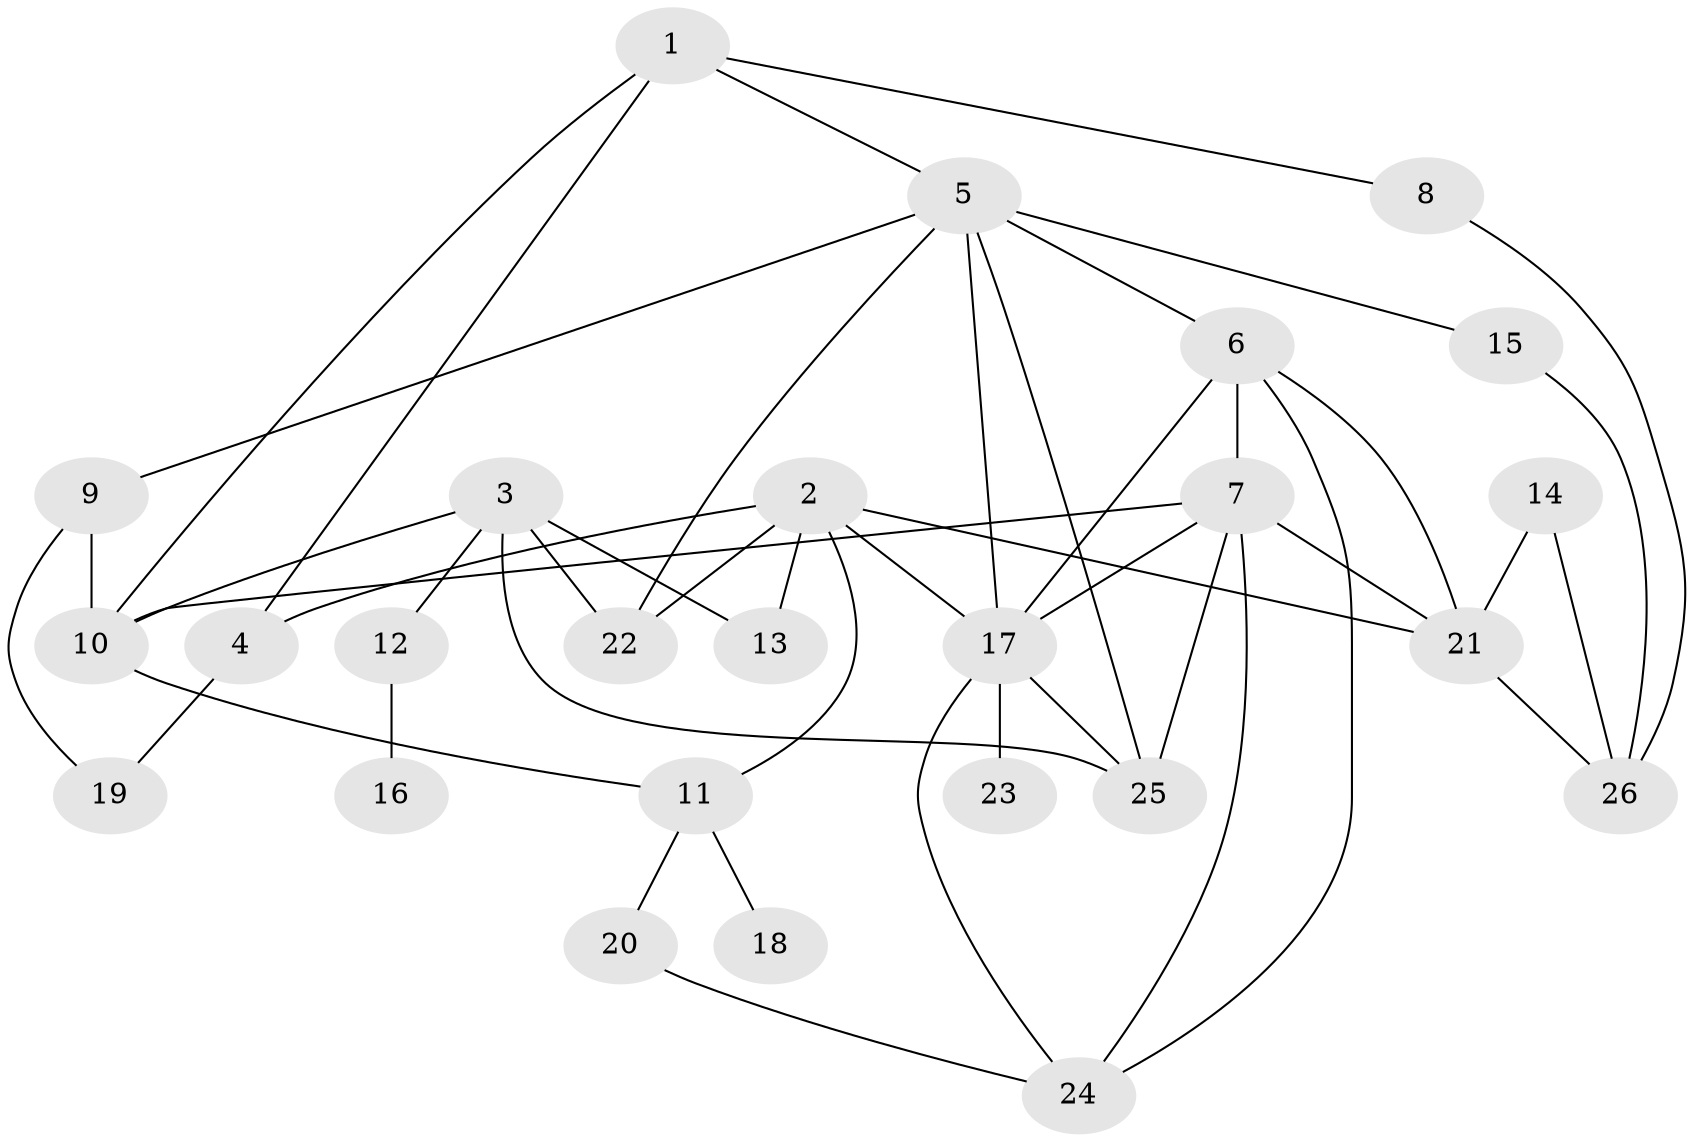 // original degree distribution, {6: 0.019230769230769232, 4: 0.1346153846153846, 3: 0.28846153846153844, 5: 0.09615384615384616, 2: 0.2692307692307692, 1: 0.17307692307692307, 7: 0.019230769230769232}
// Generated by graph-tools (version 1.1) at 2025/01/03/09/25 03:01:00]
// undirected, 26 vertices, 46 edges
graph export_dot {
graph [start="1"]
  node [color=gray90,style=filled];
  1;
  2;
  3;
  4;
  5;
  6;
  7;
  8;
  9;
  10;
  11;
  12;
  13;
  14;
  15;
  16;
  17;
  18;
  19;
  20;
  21;
  22;
  23;
  24;
  25;
  26;
  1 -- 4 [weight=1.0];
  1 -- 5 [weight=1.0];
  1 -- 8 [weight=1.0];
  1 -- 10 [weight=1.0];
  2 -- 4 [weight=1.0];
  2 -- 11 [weight=1.0];
  2 -- 13 [weight=1.0];
  2 -- 17 [weight=1.0];
  2 -- 21 [weight=1.0];
  2 -- 22 [weight=1.0];
  3 -- 10 [weight=1.0];
  3 -- 12 [weight=1.0];
  3 -- 13 [weight=1.0];
  3 -- 22 [weight=1.0];
  3 -- 25 [weight=1.0];
  4 -- 19 [weight=1.0];
  5 -- 6 [weight=1.0];
  5 -- 9 [weight=1.0];
  5 -- 15 [weight=1.0];
  5 -- 17 [weight=1.0];
  5 -- 22 [weight=1.0];
  5 -- 25 [weight=1.0];
  6 -- 7 [weight=1.0];
  6 -- 17 [weight=1.0];
  6 -- 21 [weight=1.0];
  6 -- 24 [weight=1.0];
  7 -- 10 [weight=1.0];
  7 -- 17 [weight=1.0];
  7 -- 21 [weight=2.0];
  7 -- 24 [weight=1.0];
  7 -- 25 [weight=1.0];
  8 -- 26 [weight=1.0];
  9 -- 10 [weight=1.0];
  9 -- 19 [weight=1.0];
  10 -- 11 [weight=1.0];
  11 -- 18 [weight=1.0];
  11 -- 20 [weight=1.0];
  12 -- 16 [weight=1.0];
  14 -- 21 [weight=1.0];
  14 -- 26 [weight=1.0];
  15 -- 26 [weight=1.0];
  17 -- 23 [weight=2.0];
  17 -- 24 [weight=1.0];
  17 -- 25 [weight=1.0];
  20 -- 24 [weight=1.0];
  21 -- 26 [weight=1.0];
}
